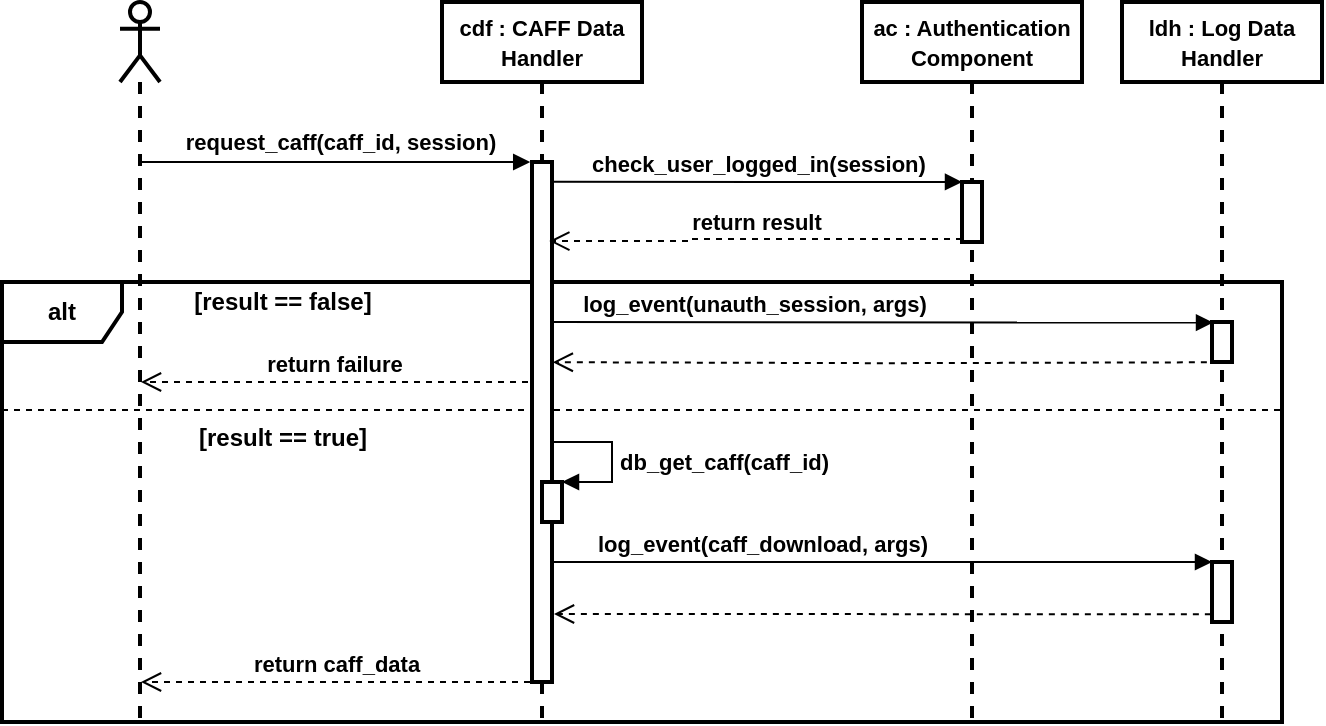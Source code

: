 <mxfile version="15.5.2" type="device"><diagram id="kgpKYQtTHZ0yAKxKKP6v" name="Page-1"><mxGraphModel dx="865" dy="470" grid="1" gridSize="10" guides="1" tooltips="1" connect="1" arrows="1" fold="1" page="1" pageScale="1" pageWidth="850" pageHeight="1100" math="0" shadow="0"><root><mxCell id="0"/><mxCell id="1" parent="0"/><mxCell id="axgph-uI-wLSZuD_ba2X-25" value="" style="line;strokeWidth=1;fillColor=none;align=left;verticalAlign=middle;spacingTop=-1;spacingLeft=3;spacingRight=3;rotatable=0;labelPosition=right;points=[];portConstraint=eastwest;dashed=1;" vertex="1" parent="1"><mxGeometry x="50" y="250" width="640" height="8" as="geometry"/></mxCell><mxCell id="axgph-uI-wLSZuD_ba2X-26" value="&lt;b&gt;alt&lt;/b&gt;" style="shape=umlFrame;whiteSpace=wrap;html=1;strokeWidth=2;" vertex="1" parent="1"><mxGeometry x="50" y="190" width="640" height="220" as="geometry"/></mxCell><mxCell id="axgph-uI-wLSZuD_ba2X-27" style="edgeStyle=orthogonalEdgeStyle;rounded=0;orthogonalLoop=1;jettySize=auto;html=1;endArrow=block;endFill=1;entryX=-0.089;entryY=0;entryDx=0;entryDy=0;entryPerimeter=0;strokeWidth=1;" edge="1" parent="1" source="axgph-uI-wLSZuD_ba2X-29" target="axgph-uI-wLSZuD_ba2X-31"><mxGeometry relative="1" as="geometry"><Array as="points"><mxPoint x="210" y="130"/><mxPoint x="210" y="130"/></Array></mxGeometry></mxCell><mxCell id="axgph-uI-wLSZuD_ba2X-28" value="&lt;div&gt;&lt;b&gt;request_caff(caff_id, session)&lt;/b&gt;&lt;/div&gt;" style="edgeLabel;html=1;align=center;verticalAlign=middle;resizable=0;points=[];" vertex="1" connectable="0" parent="axgph-uI-wLSZuD_ba2X-27"><mxGeometry x="0.227" y="-1" relative="1" as="geometry"><mxPoint x="-20" y="-11" as="offset"/></mxGeometry></mxCell><mxCell id="axgph-uI-wLSZuD_ba2X-29" value="" style="shape=umlLifeline;participant=umlActor;perimeter=lifelinePerimeter;whiteSpace=wrap;html=1;container=1;collapsible=0;recursiveResize=0;verticalAlign=top;spacingTop=36;outlineConnect=0;strokeWidth=2;" vertex="1" parent="1"><mxGeometry x="109" y="50" width="20" height="360" as="geometry"/></mxCell><mxCell id="axgph-uI-wLSZuD_ba2X-30" value="&lt;font style=&quot;font-size: 11px&quot;&gt;&lt;b&gt;cdf : CAFF Data Handler&lt;br&gt;&lt;/b&gt;&lt;/font&gt;" style="shape=umlLifeline;perimeter=lifelinePerimeter;whiteSpace=wrap;html=1;container=1;collapsible=0;recursiveResize=0;outlineConnect=0;strokeWidth=2;" vertex="1" parent="1"><mxGeometry x="270" y="50" width="100" height="360" as="geometry"/></mxCell><mxCell id="axgph-uI-wLSZuD_ba2X-31" value="" style="html=1;points=[];perimeter=orthogonalPerimeter;strokeWidth=2;" vertex="1" parent="axgph-uI-wLSZuD_ba2X-30"><mxGeometry x="45" y="80" width="10" height="260" as="geometry"/></mxCell><mxCell id="axgph-uI-wLSZuD_ba2X-32" value="" style="html=1;points=[];perimeter=orthogonalPerimeter;strokeWidth=2;" vertex="1" parent="axgph-uI-wLSZuD_ba2X-30"><mxGeometry x="50" y="240" width="10" height="20" as="geometry"/></mxCell><mxCell id="axgph-uI-wLSZuD_ba2X-33" value="&lt;b&gt;db_get_caff(caff_id)&lt;/b&gt;" style="edgeStyle=orthogonalEdgeStyle;html=1;align=left;spacingLeft=2;endArrow=block;rounded=0;entryX=1;entryY=0;exitX=0.392;exitY=-0.009;exitDx=0;exitDy=0;exitPerimeter=0;strokeWidth=1;" edge="1" parent="axgph-uI-wLSZuD_ba2X-30" source="axgph-uI-wLSZuD_ba2X-32" target="axgph-uI-wLSZuD_ba2X-32"><mxGeometry x="0.269" relative="1" as="geometry"><mxPoint x="55" y="250" as="sourcePoint"/><Array as="points"><mxPoint x="55" y="240"/><mxPoint x="55" y="220"/><mxPoint x="85" y="220"/><mxPoint x="85" y="240"/></Array><mxPoint as="offset"/></mxGeometry></mxCell><mxCell id="axgph-uI-wLSZuD_ba2X-34" value="&lt;font style=&quot;font-size: 11px&quot;&gt;&lt;b&gt;ac : Authentication Component&lt;br&gt;&lt;/b&gt;&lt;/font&gt;" style="shape=umlLifeline;perimeter=lifelinePerimeter;whiteSpace=wrap;html=1;container=1;collapsible=0;recursiveResize=0;outlineConnect=0;strokeWidth=2;" vertex="1" parent="1"><mxGeometry x="480" y="50" width="110" height="360" as="geometry"/></mxCell><mxCell id="axgph-uI-wLSZuD_ba2X-35" value="" style="html=1;points=[];perimeter=orthogonalPerimeter;strokeWidth=2;" vertex="1" parent="axgph-uI-wLSZuD_ba2X-34"><mxGeometry x="50" y="90" width="10" height="30" as="geometry"/></mxCell><mxCell id="axgph-uI-wLSZuD_ba2X-36" value="&lt;b&gt;check_user_logged_in(session)&lt;/b&gt;" style="html=1;verticalAlign=bottom;endArrow=block;entryX=0;entryY=0;rounded=0;edgeStyle=orthogonalEdgeStyle;strokeWidth=1;exitX=1.01;exitY=0.038;exitDx=0;exitDy=0;exitPerimeter=0;" edge="1" parent="1" source="axgph-uI-wLSZuD_ba2X-31" target="axgph-uI-wLSZuD_ba2X-35"><mxGeometry relative="1" as="geometry"><mxPoint x="327" y="140" as="sourcePoint"/><Array as="points"><mxPoint x="327" y="140"/></Array></mxGeometry></mxCell><mxCell id="axgph-uI-wLSZuD_ba2X-37" value="&lt;b&gt;return result&lt;br&gt;&lt;/b&gt;" style="html=1;verticalAlign=bottom;endArrow=open;dashed=1;endSize=8;exitX=0;exitY=0.95;rounded=0;edgeStyle=orthogonalEdgeStyle;entryX=0.865;entryY=0.152;entryDx=0;entryDy=0;entryPerimeter=0;strokeWidth=1;" edge="1" parent="1" source="axgph-uI-wLSZuD_ba2X-35" target="axgph-uI-wLSZuD_ba2X-31"><mxGeometry relative="1" as="geometry"><mxPoint x="330" y="169" as="targetPoint"/><Array as="points"><mxPoint x="395" y="169"/></Array></mxGeometry></mxCell><mxCell id="axgph-uI-wLSZuD_ba2X-38" value="&lt;b&gt;[result == false]&lt;br&gt;&lt;/b&gt;" style="text;html=1;align=center;verticalAlign=middle;resizable=0;points=[];autosize=1;strokeColor=none;fillColor=none;" vertex="1" parent="1"><mxGeometry x="140" y="190" width="100" height="20" as="geometry"/></mxCell><mxCell id="axgph-uI-wLSZuD_ba2X-39" value="&lt;b&gt;return failure&lt;br&gt;&lt;/b&gt;" style="html=1;verticalAlign=bottom;endArrow=open;dashed=1;endSize=8;rounded=0;edgeStyle=orthogonalEdgeStyle;strokeWidth=1;" edge="1" parent="1" target="axgph-uI-wLSZuD_ba2X-29"><mxGeometry relative="1" as="geometry"><mxPoint x="313" y="240" as="sourcePoint"/><mxPoint x="180" y="230" as="targetPoint"/><Array as="points"><mxPoint x="313" y="240"/></Array></mxGeometry></mxCell><mxCell id="axgph-uI-wLSZuD_ba2X-40" value="&lt;b&gt;[result == true]&lt;br&gt;&lt;/b&gt;" style="text;html=1;align=center;verticalAlign=middle;resizable=0;points=[];autosize=1;strokeColor=none;fillColor=none;" vertex="1" parent="1"><mxGeometry x="140" y="258" width="100" height="20" as="geometry"/></mxCell><mxCell id="axgph-uI-wLSZuD_ba2X-41" value="&lt;font style=&quot;font-size: 11px&quot;&gt;&lt;b&gt;ldh : Log Data Handler&lt;br&gt;&lt;/b&gt;&lt;/font&gt;" style="shape=umlLifeline;perimeter=lifelinePerimeter;whiteSpace=wrap;html=1;container=1;collapsible=0;recursiveResize=0;outlineConnect=0;strokeWidth=2;" vertex="1" parent="1"><mxGeometry x="610" y="50" width="100" height="360" as="geometry"/></mxCell><mxCell id="axgph-uI-wLSZuD_ba2X-42" value="" style="html=1;points=[];perimeter=orthogonalPerimeter;strokeWidth=2;" vertex="1" parent="axgph-uI-wLSZuD_ba2X-41"><mxGeometry x="45" y="280" width="10" height="30" as="geometry"/></mxCell><mxCell id="axgph-uI-wLSZuD_ba2X-43" value="" style="html=1;points=[];perimeter=orthogonalPerimeter;fontSize=11;strokeWidth=2;" vertex="1" parent="axgph-uI-wLSZuD_ba2X-41"><mxGeometry x="45" y="160" width="10" height="20" as="geometry"/></mxCell><mxCell id="axgph-uI-wLSZuD_ba2X-44" value="&lt;b&gt;log_event(caff_download, args)&lt;/b&gt;" style="html=1;verticalAlign=bottom;endArrow=block;rounded=0;edgeStyle=orthogonalEdgeStyle;exitX=0.983;exitY=0.863;exitDx=0;exitDy=0;exitPerimeter=0;strokeWidth=1;" edge="1" parent="1" source="axgph-uI-wLSZuD_ba2X-31"><mxGeometry x="-0.269" width="80" relative="1" as="geometry"><mxPoint x="325" y="443" as="sourcePoint"/><mxPoint x="655" y="330" as="targetPoint"/><Array as="points"><mxPoint x="325" y="330"/><mxPoint x="655" y="330"/></Array><mxPoint as="offset"/></mxGeometry></mxCell><mxCell id="axgph-uI-wLSZuD_ba2X-45" value="" style="html=1;verticalAlign=bottom;endArrow=open;dashed=1;endSize=8;rounded=0;edgeStyle=orthogonalEdgeStyle;exitX=-0.057;exitY=0.871;exitDx=0;exitDy=0;exitPerimeter=0;strokeWidth=1;" edge="1" parent="1" source="axgph-uI-wLSZuD_ba2X-42"><mxGeometry relative="1" as="geometry"><mxPoint x="670" y="470" as="sourcePoint"/><mxPoint x="326" y="356" as="targetPoint"/><Array as="points"><mxPoint x="326" y="356"/></Array></mxGeometry></mxCell><mxCell id="axgph-uI-wLSZuD_ba2X-46" value="&lt;b&gt;return caff_data&lt;br&gt;&lt;/b&gt;" style="html=1;verticalAlign=bottom;endArrow=open;dashed=1;endSize=8;rounded=0;edgeStyle=orthogonalEdgeStyle;strokeWidth=1;" edge="1" parent="1" target="axgph-uI-wLSZuD_ba2X-29"><mxGeometry relative="1" as="geometry"><mxPoint x="314" y="390" as="sourcePoint"/><mxPoint x="230" y="480" as="targetPoint"/><Array as="points"><mxPoint x="314" y="390"/></Array></mxGeometry></mxCell><mxCell id="axgph-uI-wLSZuD_ba2X-47" value="&lt;b&gt;log_event(unauth_session, args)&lt;/b&gt;" style="html=1;verticalAlign=bottom;endArrow=block;rounded=0;fontSize=11;strokeWidth=1;entryX=0.051;entryY=0.014;entryDx=0;entryDy=0;entryPerimeter=0;edgeStyle=orthogonalEdgeStyle;" edge="1" parent="1" target="axgph-uI-wLSZuD_ba2X-43"><mxGeometry x="-0.392" width="80" relative="1" as="geometry"><mxPoint x="326" y="210" as="sourcePoint"/><mxPoint x="410" y="220" as="targetPoint"/><Array as="points"><mxPoint x="326" y="210"/></Array><mxPoint as="offset"/></mxGeometry></mxCell><mxCell id="axgph-uI-wLSZuD_ba2X-48" value="" style="html=1;verticalAlign=bottom;endArrow=open;dashed=1;endSize=8;rounded=0;edgeStyle=orthogonalEdgeStyle;exitX=-0.057;exitY=0.871;exitDx=0;exitDy=0;exitPerimeter=0;strokeWidth=1;entryX=1.04;entryY=0.385;entryDx=0;entryDy=0;entryPerimeter=0;" edge="1" parent="1" target="axgph-uI-wLSZuD_ba2X-31"><mxGeometry relative="1" as="geometry"><mxPoint x="658.43" y="230.13" as="sourcePoint"/><mxPoint x="330" y="230" as="targetPoint"/><Array as="points"/></mxGeometry></mxCell></root></mxGraphModel></diagram></mxfile>